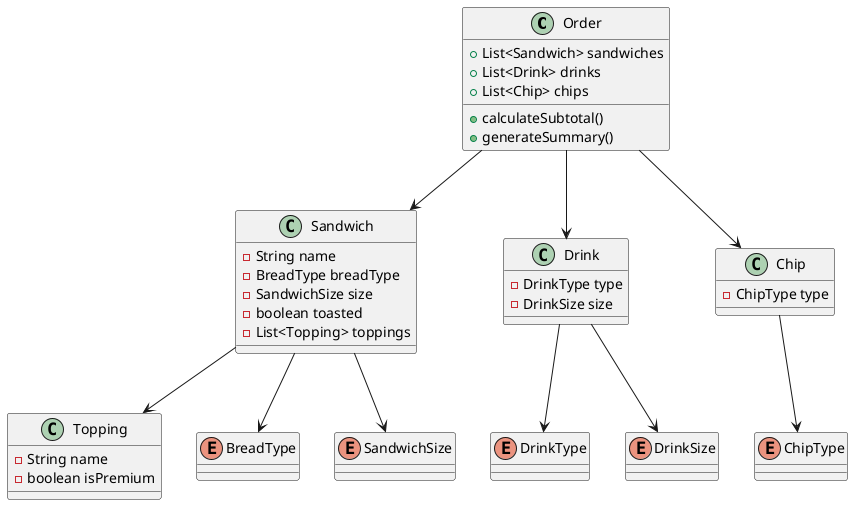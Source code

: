@startuml

class Order {
  +List<Sandwich> sandwiches
  +List<Drink> drinks
  +List<Chip> chips
  +calculateSubtotal()
  +generateSummary()
}

class Sandwich {
  -String name
  -BreadType breadType
  -SandwichSize size
  -boolean toasted
  -List<Topping> toppings
}

class Topping {
  -String name
  -boolean isPremium
}

class Drink {
  -DrinkType type
  -DrinkSize size
}

class Chip {
  -ChipType type
}

enum BreadType
enum SandwichSize
enum DrinkType
enum DrinkSize
enum ChipType

Order --> Sandwich
Order --> Drink
Order --> Chip
Sandwich --> Topping
Sandwich --> BreadType
Sandwich --> SandwichSize
Drink --> DrinkType
Drink --> DrinkSize
Chip --> ChipType

@enduml
